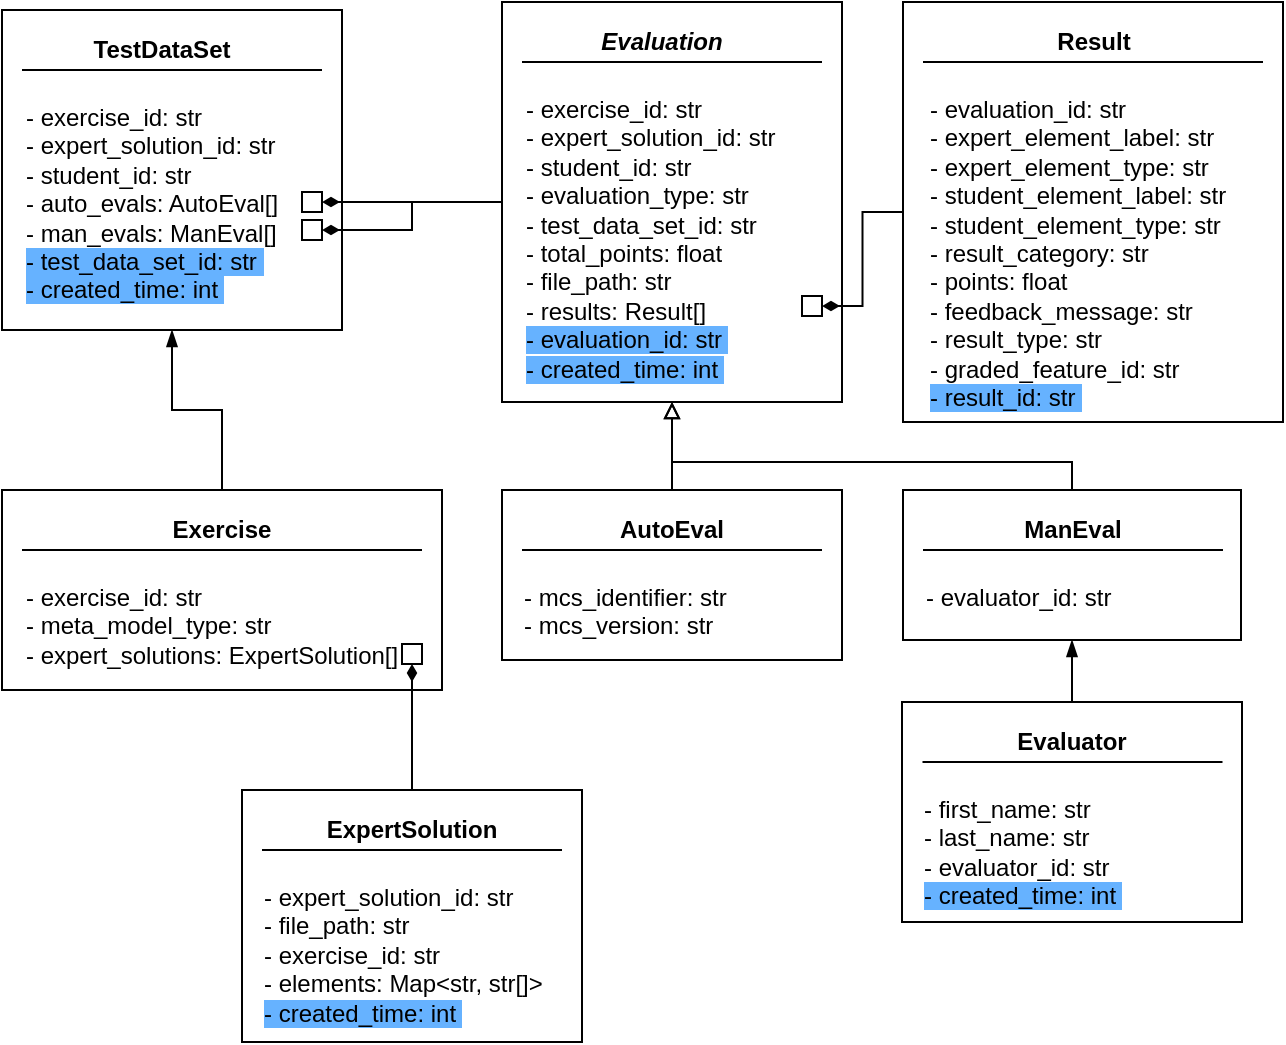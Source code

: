 <mxfile version="14.2.3" type="device"><diagram id="Law8ODT9_o7EsiPlINWI" name="Page-1"><mxGraphModel dx="595" dy="745" grid="1" gridSize="10" guides="1" tooltips="1" connect="1" arrows="1" fold="1" page="1" pageScale="1" pageWidth="827" pageHeight="1169" math="0" shadow="0"><root><mxCell id="0"/><mxCell id="1" parent="0"/><mxCell id="V2dwc8ZfKkP1biHcaO8z-1" value="" style="rounded=0;whiteSpace=wrap;html=1;align=left;" parent="1" vertex="1"><mxGeometry x="840" y="14" width="170" height="160" as="geometry"/></mxCell><mxCell id="V2dwc8ZfKkP1biHcaO8z-2" value="&lt;b&gt;TestDataSet&lt;/b&gt;" style="text;html=1;strokeColor=none;fillColor=none;align=center;verticalAlign=middle;whiteSpace=wrap;rounded=0;" parent="1" vertex="1"><mxGeometry x="840" y="24" width="160" height="20" as="geometry"/></mxCell><mxCell id="V2dwc8ZfKkP1biHcaO8z-3" value="" style="endArrow=none;html=1;entryX=1;entryY=1;entryDx=0;entryDy=0;" parent="1" target="V2dwc8ZfKkP1biHcaO8z-2" edge="1"><mxGeometry width="50" height="50" relative="1" as="geometry"><mxPoint x="850" y="44" as="sourcePoint"/><mxPoint x="900" y="-6" as="targetPoint"/></mxGeometry></mxCell><mxCell id="V2dwc8ZfKkP1biHcaO8z-4" value="- exercise_id: str&lt;br&gt;- expert_solution_id: str&lt;br&gt;- student_id: str&lt;br&gt;- auto_evals: AutoEval[]&lt;br&gt;- man_evals: ManEval[]&lt;br&gt;&lt;span style=&quot;background-color: rgb(102 , 178 , 255)&quot;&gt;- test_data_set_id: str&amp;nbsp;&lt;/span&gt;&lt;br&gt;&lt;span style=&quot;background-color: rgb(102 , 178 , 255)&quot;&gt;- created_time: int&amp;nbsp;&lt;/span&gt;" style="text;html=1;strokeColor=none;fillColor=none;align=left;verticalAlign=top;whiteSpace=wrap;rounded=0;" parent="1" vertex="1"><mxGeometry x="850" y="54" width="150" height="120" as="geometry"/></mxCell><mxCell id="V2dwc8ZfKkP1biHcaO8z-13" value="" style="rounded=0;whiteSpace=wrap;html=1;" parent="1" vertex="1"><mxGeometry x="990" y="105" width="10" height="10" as="geometry"/></mxCell><mxCell id="V2dwc8ZfKkP1biHcaO8z-14" value="" style="rounded=0;whiteSpace=wrap;html=1;" parent="1" vertex="1"><mxGeometry x="990" y="119" width="10" height="10" as="geometry"/></mxCell><mxCell id="K-AjtTajTTo5R2x6BIg7-45" style="edgeStyle=orthogonalEdgeStyle;rounded=0;orthogonalLoop=1;jettySize=auto;html=1;exitX=0.5;exitY=0;exitDx=0;exitDy=0;entryX=0.5;entryY=1;entryDx=0;entryDy=0;endArrow=blockThin;endFill=1;" parent="1" source="K-AjtTajTTo5R2x6BIg7-11" target="V2dwc8ZfKkP1biHcaO8z-4" edge="1"><mxGeometry relative="1" as="geometry"/></mxCell><mxCell id="K-AjtTajTTo5R2x6BIg7-11" value="" style="rounded=0;whiteSpace=wrap;html=1;" parent="1" vertex="1"><mxGeometry x="840" y="254" width="220" height="100" as="geometry"/></mxCell><mxCell id="K-AjtTajTTo5R2x6BIg7-12" value="&lt;b&gt;Exercise&lt;/b&gt;" style="text;html=1;strokeColor=none;fillColor=none;align=center;verticalAlign=middle;whiteSpace=wrap;rounded=0;dashed=1;" parent="1" vertex="1"><mxGeometry x="850" y="264" width="200" height="20" as="geometry"/></mxCell><mxCell id="K-AjtTajTTo5R2x6BIg7-13" value="" style="endArrow=none;html=1;entryX=1;entryY=1;entryDx=0;entryDy=0;exitX=0;exitY=1;exitDx=0;exitDy=0;" parent="1" source="K-AjtTajTTo5R2x6BIg7-12" target="K-AjtTajTTo5R2x6BIg7-12" edge="1"><mxGeometry width="50" height="50" relative="1" as="geometry"><mxPoint x="900" y="284" as="sourcePoint"/><mxPoint x="950" y="234" as="targetPoint"/></mxGeometry></mxCell><mxCell id="K-AjtTajTTo5R2x6BIg7-14" value="- exercise_id: str&lt;br&gt;- meta_model_type: str&lt;br&gt;- expert_solutions: ExpertSolution[]" style="text;html=1;strokeColor=none;fillColor=none;align=left;verticalAlign=top;whiteSpace=wrap;rounded=0;dashed=1;" parent="1" vertex="1"><mxGeometry x="850" y="294" width="200" height="60" as="geometry"/></mxCell><mxCell id="K-AjtTajTTo5R2x6BIg7-41" style="edgeStyle=orthogonalEdgeStyle;rounded=0;orthogonalLoop=1;jettySize=auto;html=1;entryX=0.5;entryY=1;entryDx=0;entryDy=0;endArrow=blockThin;endFill=1;" parent="1" source="K-AjtTajTTo5R2x6BIg7-15" target="K-AjtTajTTo5R2x6BIg7-37" edge="1"><mxGeometry relative="1" as="geometry"/></mxCell><mxCell id="K-AjtTajTTo5R2x6BIg7-15" value="" style="rounded=0;whiteSpace=wrap;html=1;fontStyle=1" parent="1" vertex="1"><mxGeometry x="1290" y="360" width="170" height="110" as="geometry"/></mxCell><mxCell id="K-AjtTajTTo5R2x6BIg7-16" value="&lt;span&gt;&lt;b&gt;Evaluator&lt;/b&gt;&lt;/span&gt;" style="text;html=1;strokeColor=none;fillColor=none;align=center;verticalAlign=middle;whiteSpace=wrap;rounded=0;dashed=1;fontStyle=0" parent="1" vertex="1"><mxGeometry x="1300.25" y="370" width="150" height="20" as="geometry"/></mxCell><mxCell id="K-AjtTajTTo5R2x6BIg7-17" value="" style="endArrow=none;html=1;entryX=1;entryY=1;entryDx=0;entryDy=0;fontStyle=1" parent="1" target="K-AjtTajTTo5R2x6BIg7-16" edge="1"><mxGeometry width="50" height="50" relative="1" as="geometry"><mxPoint x="1300.25" y="390" as="sourcePoint"/><mxPoint x="1350.25" y="340" as="targetPoint"/></mxGeometry></mxCell><mxCell id="K-AjtTajTTo5R2x6BIg7-18" value="&lt;span style=&quot;font-weight: normal&quot;&gt;- first_name: str&lt;br&gt;- last_name: str&lt;br&gt;- evaluator_id: str&lt;br&gt;&lt;span style=&quot;background-color: rgb(102 , 178 , 255)&quot;&gt;- created_time: int&amp;nbsp;&lt;/span&gt;&lt;/span&gt;" style="text;html=1;strokeColor=none;fillColor=none;align=left;verticalAlign=top;whiteSpace=wrap;rounded=0;dashed=1;fontStyle=1" parent="1" vertex="1"><mxGeometry x="1299.25" y="400" width="150" height="70" as="geometry"/></mxCell><mxCell id="K-AjtTajTTo5R2x6BIg7-46" style="edgeStyle=orthogonalEdgeStyle;rounded=0;orthogonalLoop=1;jettySize=auto;html=1;entryX=1;entryY=0.5;entryDx=0;entryDy=0;endArrow=diamondThin;endFill=1;" parent="1" source="K-AjtTajTTo5R2x6BIg7-24" target="V2dwc8ZfKkP1biHcaO8z-13" edge="1"><mxGeometry relative="1" as="geometry"/></mxCell><mxCell id="K-AjtTajTTo5R2x6BIg7-47" style="edgeStyle=orthogonalEdgeStyle;rounded=0;orthogonalLoop=1;jettySize=auto;html=1;exitX=0;exitY=0.5;exitDx=0;exitDy=0;entryX=1;entryY=0.5;entryDx=0;entryDy=0;endArrow=diamondThin;endFill=1;" parent="1" source="K-AjtTajTTo5R2x6BIg7-24" target="V2dwc8ZfKkP1biHcaO8z-14" edge="1"><mxGeometry relative="1" as="geometry"/></mxCell><mxCell id="K-AjtTajTTo5R2x6BIg7-24" value="" style="rounded=0;whiteSpace=wrap;html=1;align=left;" parent="1" vertex="1"><mxGeometry x="1090" y="10" width="170" height="200" as="geometry"/></mxCell><mxCell id="K-AjtTajTTo5R2x6BIg7-25" value="&lt;i&gt;&lt;b&gt;Evaluation&lt;/b&gt;&lt;/i&gt;" style="text;html=1;strokeColor=none;fillColor=none;align=center;verticalAlign=middle;whiteSpace=wrap;rounded=0;" parent="1" vertex="1"><mxGeometry x="1090" y="20" width="160" height="20" as="geometry"/></mxCell><mxCell id="K-AjtTajTTo5R2x6BIg7-26" value="" style="endArrow=none;html=1;entryX=1;entryY=1;entryDx=0;entryDy=0;" parent="1" target="K-AjtTajTTo5R2x6BIg7-25" edge="1"><mxGeometry width="50" height="50" relative="1" as="geometry"><mxPoint x="1100" y="40" as="sourcePoint"/><mxPoint x="1150" y="-10" as="targetPoint"/></mxGeometry></mxCell><mxCell id="K-AjtTajTTo5R2x6BIg7-27" value="- exercise_id: str&lt;br&gt;- expert_solution_id: str&lt;br&gt;- student_id: str&lt;br&gt;- evaluation_type: str&lt;br&gt;- test_data_set_id: str&lt;br&gt;- total_points: float&lt;br&gt;- file_path: str&lt;br&gt;- results: Result[]&lt;br&gt;&lt;span style=&quot;background-color: rgb(102 , 178 , 255)&quot;&gt;- evaluation_id: str&amp;nbsp;&lt;br&gt;- created_time: int&amp;nbsp;&lt;/span&gt;" style="text;html=1;strokeColor=none;fillColor=none;align=left;verticalAlign=top;whiteSpace=wrap;rounded=0;" parent="1" vertex="1"><mxGeometry x="1100" y="50" width="150" height="150" as="geometry"/></mxCell><mxCell id="K-AjtTajTTo5R2x6BIg7-30" value="" style="rounded=0;whiteSpace=wrap;html=1;" parent="1" vertex="1"><mxGeometry x="1240" y="157" width="10" height="10" as="geometry"/></mxCell><mxCell id="K-AjtTajTTo5R2x6BIg7-42" style="edgeStyle=orthogonalEdgeStyle;rounded=0;orthogonalLoop=1;jettySize=auto;html=1;entryX=0.5;entryY=1;entryDx=0;entryDy=0;endArrow=block;endFill=0;" parent="1" source="K-AjtTajTTo5R2x6BIg7-33" target="K-AjtTajTTo5R2x6BIg7-24" edge="1"><mxGeometry relative="1" as="geometry"/></mxCell><mxCell id="K-AjtTajTTo5R2x6BIg7-33" value="" style="rounded=0;whiteSpace=wrap;html=1;" parent="1" vertex="1"><mxGeometry x="1090" y="254" width="170" height="85" as="geometry"/></mxCell><mxCell id="K-AjtTajTTo5R2x6BIg7-34" value="&lt;b&gt;AutoEval&lt;/b&gt;" style="text;html=1;strokeColor=none;fillColor=none;align=center;verticalAlign=middle;whiteSpace=wrap;rounded=0;dashed=1;" parent="1" vertex="1"><mxGeometry x="1100" y="264" width="150" height="20" as="geometry"/></mxCell><mxCell id="K-AjtTajTTo5R2x6BIg7-35" value="" style="endArrow=none;html=1;entryX=1;entryY=1;entryDx=0;entryDy=0;" parent="1" target="K-AjtTajTTo5R2x6BIg7-34" edge="1"><mxGeometry width="50" height="50" relative="1" as="geometry"><mxPoint x="1100" y="284" as="sourcePoint"/><mxPoint x="1150" y="234" as="targetPoint"/></mxGeometry></mxCell><mxCell id="K-AjtTajTTo5R2x6BIg7-36" value="- mcs_identifier: str&lt;br&gt;- mcs_version: str" style="text;html=1;strokeColor=none;fillColor=none;align=left;verticalAlign=top;whiteSpace=wrap;rounded=0;dashed=1;" parent="1" vertex="1"><mxGeometry x="1099" y="294" width="150" height="45" as="geometry"/></mxCell><mxCell id="K-AjtTajTTo5R2x6BIg7-55" style="edgeStyle=orthogonalEdgeStyle;rounded=0;orthogonalLoop=1;jettySize=auto;html=1;entryX=0.5;entryY=1;entryDx=0;entryDy=0;endArrow=block;endFill=0;" parent="1" source="K-AjtTajTTo5R2x6BIg7-37" target="K-AjtTajTTo5R2x6BIg7-24" edge="1"><mxGeometry relative="1" as="geometry"><Array as="points"><mxPoint x="1375" y="240"/><mxPoint x="1175" y="240"/></Array></mxGeometry></mxCell><mxCell id="K-AjtTajTTo5R2x6BIg7-37" value="" style="rounded=0;whiteSpace=wrap;html=1;" parent="1" vertex="1"><mxGeometry x="1290.5" y="254" width="169" height="75" as="geometry"/></mxCell><mxCell id="K-AjtTajTTo5R2x6BIg7-38" value="&lt;b&gt;ManEval&lt;/b&gt;" style="text;html=1;strokeColor=none;fillColor=none;align=center;verticalAlign=middle;whiteSpace=wrap;rounded=0;dashed=1;" parent="1" vertex="1"><mxGeometry x="1300" y="264" width="150.5" height="20" as="geometry"/></mxCell><mxCell id="K-AjtTajTTo5R2x6BIg7-39" value="" style="endArrow=none;html=1;entryX=1;entryY=1;entryDx=0;entryDy=0;" parent="1" target="K-AjtTajTTo5R2x6BIg7-38" edge="1"><mxGeometry width="50" height="50" relative="1" as="geometry"><mxPoint x="1300.5" y="284" as="sourcePoint"/><mxPoint x="1350.5" y="234" as="targetPoint"/></mxGeometry></mxCell><mxCell id="K-AjtTajTTo5R2x6BIg7-40" value="- evaluator_id: str" style="text;html=1;strokeColor=none;fillColor=none;align=left;verticalAlign=top;whiteSpace=wrap;rounded=0;dashed=1;" parent="1" vertex="1"><mxGeometry x="1299.5" y="294" width="150" height="25" as="geometry"/></mxCell><mxCell id="K-AjtTajTTo5R2x6BIg7-53" style="edgeStyle=orthogonalEdgeStyle;rounded=0;orthogonalLoop=1;jettySize=auto;html=1;exitX=0;exitY=0.5;exitDx=0;exitDy=0;entryX=1;entryY=0.5;entryDx=0;entryDy=0;endArrow=diamondThin;endFill=1;" parent="1" source="K-AjtTajTTo5R2x6BIg7-49" target="K-AjtTajTTo5R2x6BIg7-30" edge="1"><mxGeometry relative="1" as="geometry"/></mxCell><mxCell id="K-AjtTajTTo5R2x6BIg7-49" value="" style="rounded=0;whiteSpace=wrap;html=1;align=left;" parent="1" vertex="1"><mxGeometry x="1290.5" y="10" width="190" height="210" as="geometry"/></mxCell><mxCell id="K-AjtTajTTo5R2x6BIg7-50" value="&lt;b&gt;Result&lt;/b&gt;" style="text;html=1;strokeColor=none;fillColor=none;align=center;verticalAlign=middle;whiteSpace=wrap;rounded=0;" parent="1" vertex="1"><mxGeometry x="1300.5" y="20" width="170" height="20" as="geometry"/></mxCell><mxCell id="K-AjtTajTTo5R2x6BIg7-51" value="" style="endArrow=none;html=1;entryX=1;entryY=1;entryDx=0;entryDy=0;" parent="1" target="K-AjtTajTTo5R2x6BIg7-50" edge="1"><mxGeometry width="50" height="50" relative="1" as="geometry"><mxPoint x="1300.5" y="40" as="sourcePoint"/><mxPoint x="1350.5" y="-10" as="targetPoint"/></mxGeometry></mxCell><mxCell id="K-AjtTajTTo5R2x6BIg7-52" value="- evaluation_id: str&lt;br&gt;- expert_element_label: str&lt;br&gt;- expert_element_type: str&lt;br&gt;- student_element_label: str&lt;br&gt;- student_element_type: str&lt;br&gt;- result_category: str&lt;br&gt;- points: float&lt;br&gt;- feedback_message: str&lt;br&gt;- result_type: str&lt;br&gt;- graded_feature_id: str&lt;br&gt;&lt;span style=&quot;background-color: rgb(102 , 178 , 255)&quot;&gt;- result_id: str&amp;nbsp;&lt;/span&gt;" style="text;html=1;strokeColor=none;fillColor=none;align=left;verticalAlign=top;whiteSpace=wrap;rounded=0;" parent="1" vertex="1"><mxGeometry x="1301.5" y="50" width="169" height="170" as="geometry"/></mxCell><mxCell id="K-AjtTajTTo5R2x6BIg7-56" value="" style="rounded=0;whiteSpace=wrap;html=1;" parent="1" vertex="1"><mxGeometry x="1040" y="331" width="10" height="10" as="geometry"/></mxCell><mxCell id="K-AjtTajTTo5R2x6BIg7-62" style="edgeStyle=orthogonalEdgeStyle;rounded=0;orthogonalLoop=1;jettySize=auto;html=1;exitX=0.5;exitY=0;exitDx=0;exitDy=0;entryX=0.5;entryY=1;entryDx=0;entryDy=0;endArrow=diamondThin;endFill=1;" parent="1" source="K-AjtTajTTo5R2x6BIg7-57" target="K-AjtTajTTo5R2x6BIg7-56" edge="1"><mxGeometry relative="1" as="geometry"/></mxCell><mxCell id="K-AjtTajTTo5R2x6BIg7-57" value="" style="rounded=0;whiteSpace=wrap;html=1;" parent="1" vertex="1"><mxGeometry x="960" y="404" width="170" height="126" as="geometry"/></mxCell><mxCell id="K-AjtTajTTo5R2x6BIg7-59" value="" style="endArrow=none;html=1;entryX=1;entryY=1;entryDx=0;entryDy=0;" parent="1" edge="1"><mxGeometry width="50" height="50" relative="1" as="geometry"><mxPoint x="970.0" y="434.0" as="sourcePoint"/><mxPoint x="1120" y="434.0" as="targetPoint"/></mxGeometry></mxCell><mxCell id="K-AjtTajTTo5R2x6BIg7-60" value="- expert_solution_id: str&lt;br&gt;- file_path: str&lt;br&gt;- exercise_id: str&lt;br&gt;- elements: Map&amp;lt;str, str[]&amp;gt;&lt;br&gt;&lt;span style=&quot;background-color: rgb(102 , 178 , 255)&quot;&gt;- created_time: int&amp;nbsp;&lt;/span&gt;" style="text;html=1;strokeColor=none;fillColor=none;align=left;verticalAlign=top;whiteSpace=wrap;rounded=0;dashed=1;" parent="1" vertex="1"><mxGeometry x="969" y="444" width="150" height="86" as="geometry"/></mxCell><mxCell id="K-AjtTajTTo5R2x6BIg7-61" value="&lt;b&gt;ExpertSolution&lt;/b&gt;" style="text;html=1;strokeColor=none;fillColor=none;align=center;verticalAlign=middle;whiteSpace=wrap;rounded=0;" parent="1" vertex="1"><mxGeometry x="970" y="414" width="150" height="20" as="geometry"/></mxCell></root></mxGraphModel></diagram></mxfile>